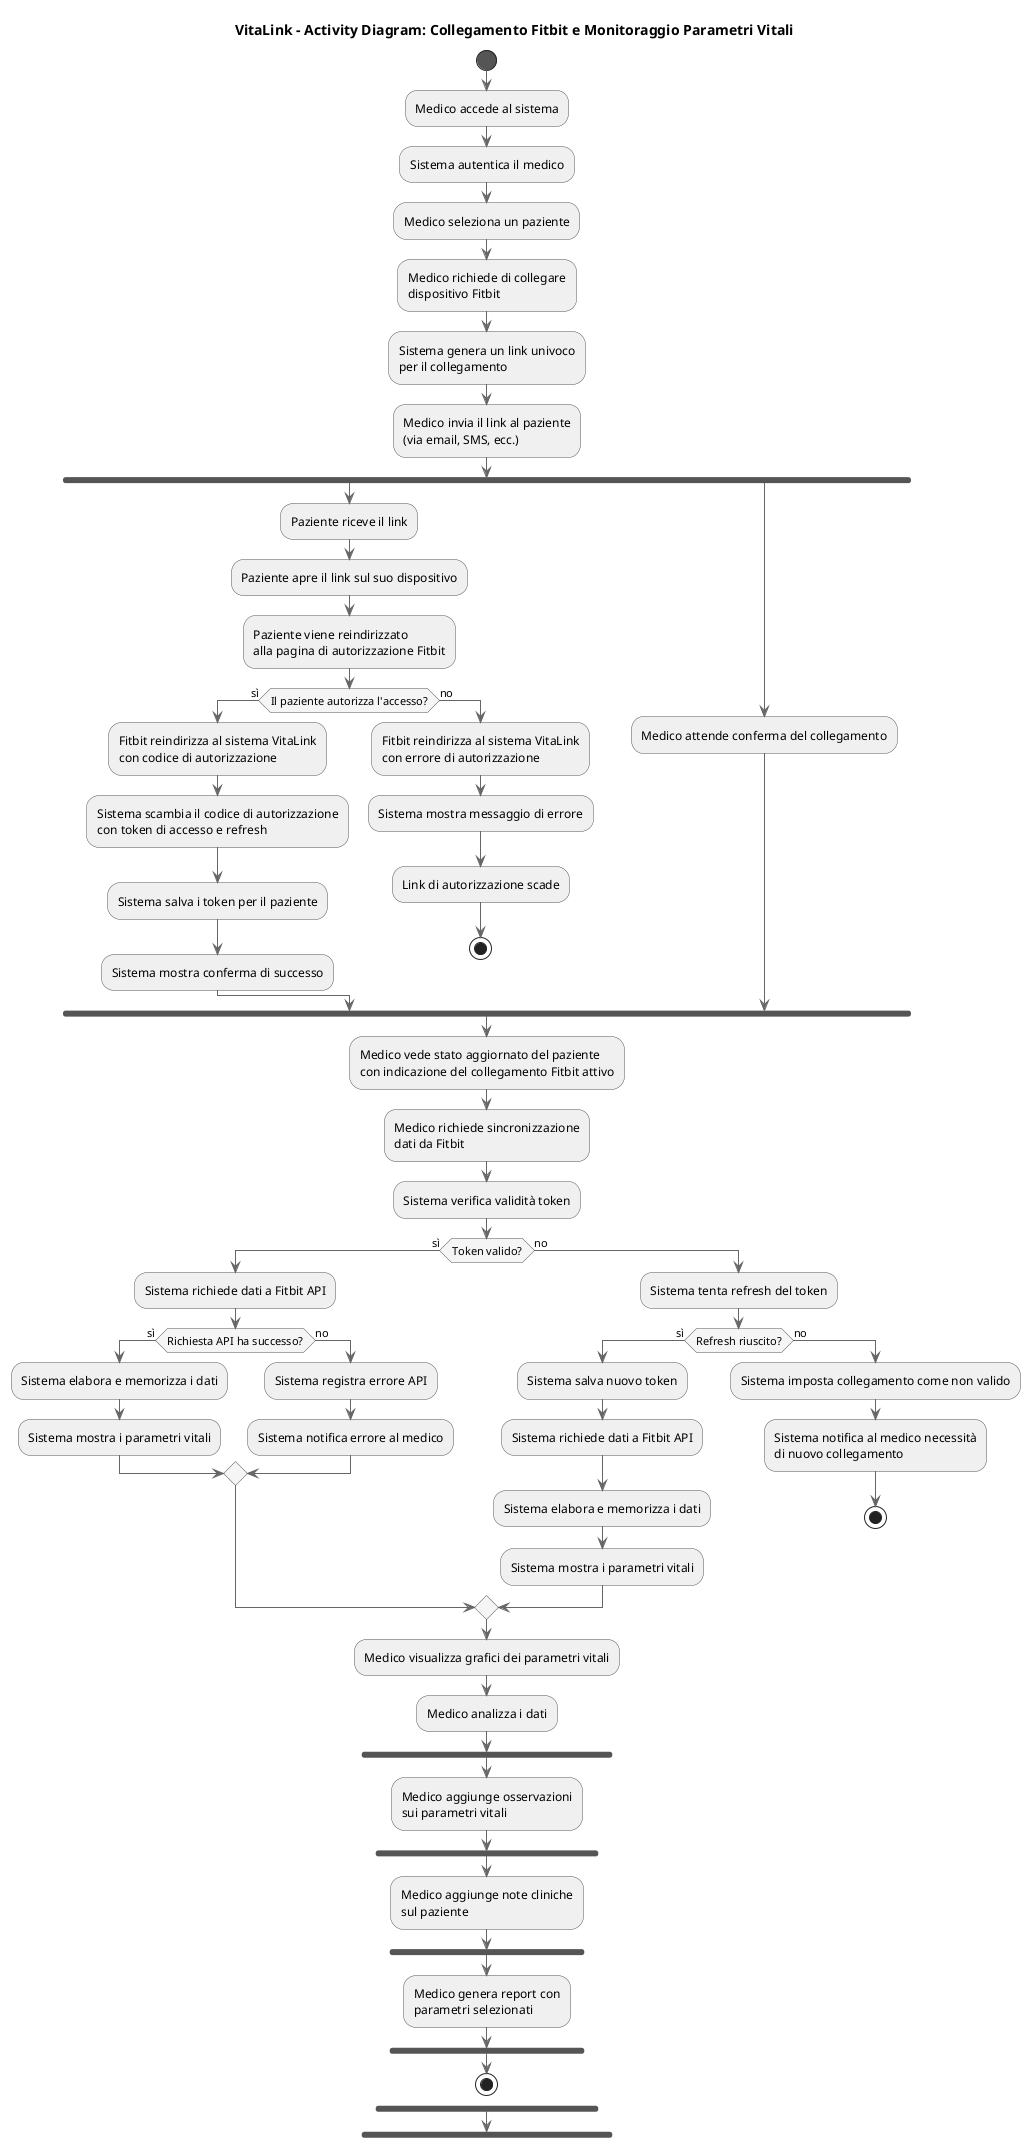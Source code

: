 @startuml VitaLink - Activity Diagram

' Stile e configurazione
skinparam ActivityBackgroundColor #f0f0f0
skinparam ActivityBorderColor #555555
skinparam ArrowColor #666666
skinparam ActivityDiamondBackgroundColor #f5f5f5
skinparam ActivityDiamondBorderColor #555555
skinparam ActivityStartColor #555555
skinparam ActivityEndColor #555555

title VitaLink - Activity Diagram: Collegamento Fitbit e Monitoraggio Parametri Vitali

' Inizio del processo
start

' Autenticazione medico
:Medico accede al sistema;
:Sistema autentica il medico;

' Selezione paziente
:Medico seleziona un paziente;

' Avvio integrazione con Fitbit
:Medico richiede di collegare 
dispositivo Fitbit;

' Generazione del link
:Sistema genera un link univoco
per il collegamento;

' Invio link al paziente
:Medico invia il link al paziente
(via email, SMS, ecc.);

' Fork per il paziente
fork
    :Paziente riceve il link;
    :Paziente apre il link sul suo dispositivo;
    
    ' Autorizzazione Fitbit
    :Paziente viene reindirizzato
    alla pagina di autorizzazione Fitbit;
    
    if (Il paziente autorizza l'accesso?) then (sì)
        :Fitbit reindirizza al sistema VitaLink
        con codice di autorizzazione;
        :Sistema scambia il codice di autorizzazione
        con token di accesso e refresh;
        :Sistema salva i token per il paziente;
        :Sistema mostra conferma di successo;
    else (no)
        :Fitbit reindirizza al sistema VitaLink
        con errore di autorizzazione;
        :Sistema mostra messaggio di errore;
        :Link di autorizzazione scade;
        stop
    endif
fork again
    :Medico attende conferma del collegamento;
endfork

' Join dei percorsi
:Medico vede stato aggiornato del paziente
con indicazione del collegamento Fitbit attivo;

' Sincronizzazione dati
:Medico richiede sincronizzazione
dati da Fitbit;

' Processo di sincronizzazione
:Sistema verifica validità token;

if (Token valido?) then (sì)
    :Sistema richiede dati a Fitbit API;
    
    if (Richiesta API ha successo?) then (sì)
        :Sistema elabora e memorizza i dati;
        :Sistema mostra i parametri vitali;
    else (no)
        :Sistema registra errore API;
        :Sistema notifica errore al medico;
    endif
else (no)
    :Sistema tenta refresh del token;
    
    if (Refresh riuscito?) then (sì)
        :Sistema salva nuovo token;
        :Sistema richiede dati a Fitbit API;
        :Sistema elabora e memorizza i dati;
        :Sistema mostra i parametri vitali;
    else (no)
        :Sistema imposta collegamento come non valido;
        :Sistema notifica al medico necessità
        di nuovo collegamento;
        stop
    endif
endif

' Azioni medico sui dati
:Medico visualizza grafici dei parametri vitali;

' Analisi e interpretazione
:Medico analizza i dati;

' Fork per le possibili azioni
fork
    :Medico aggiunge osservazioni
    sui parametri vitali;
fork
    :Medico aggiunge note cliniche
    sul paziente;
fork
    :Medico genera report con
    parametri selezionati;
endfork

' Fine del processo
stop

@enduml
